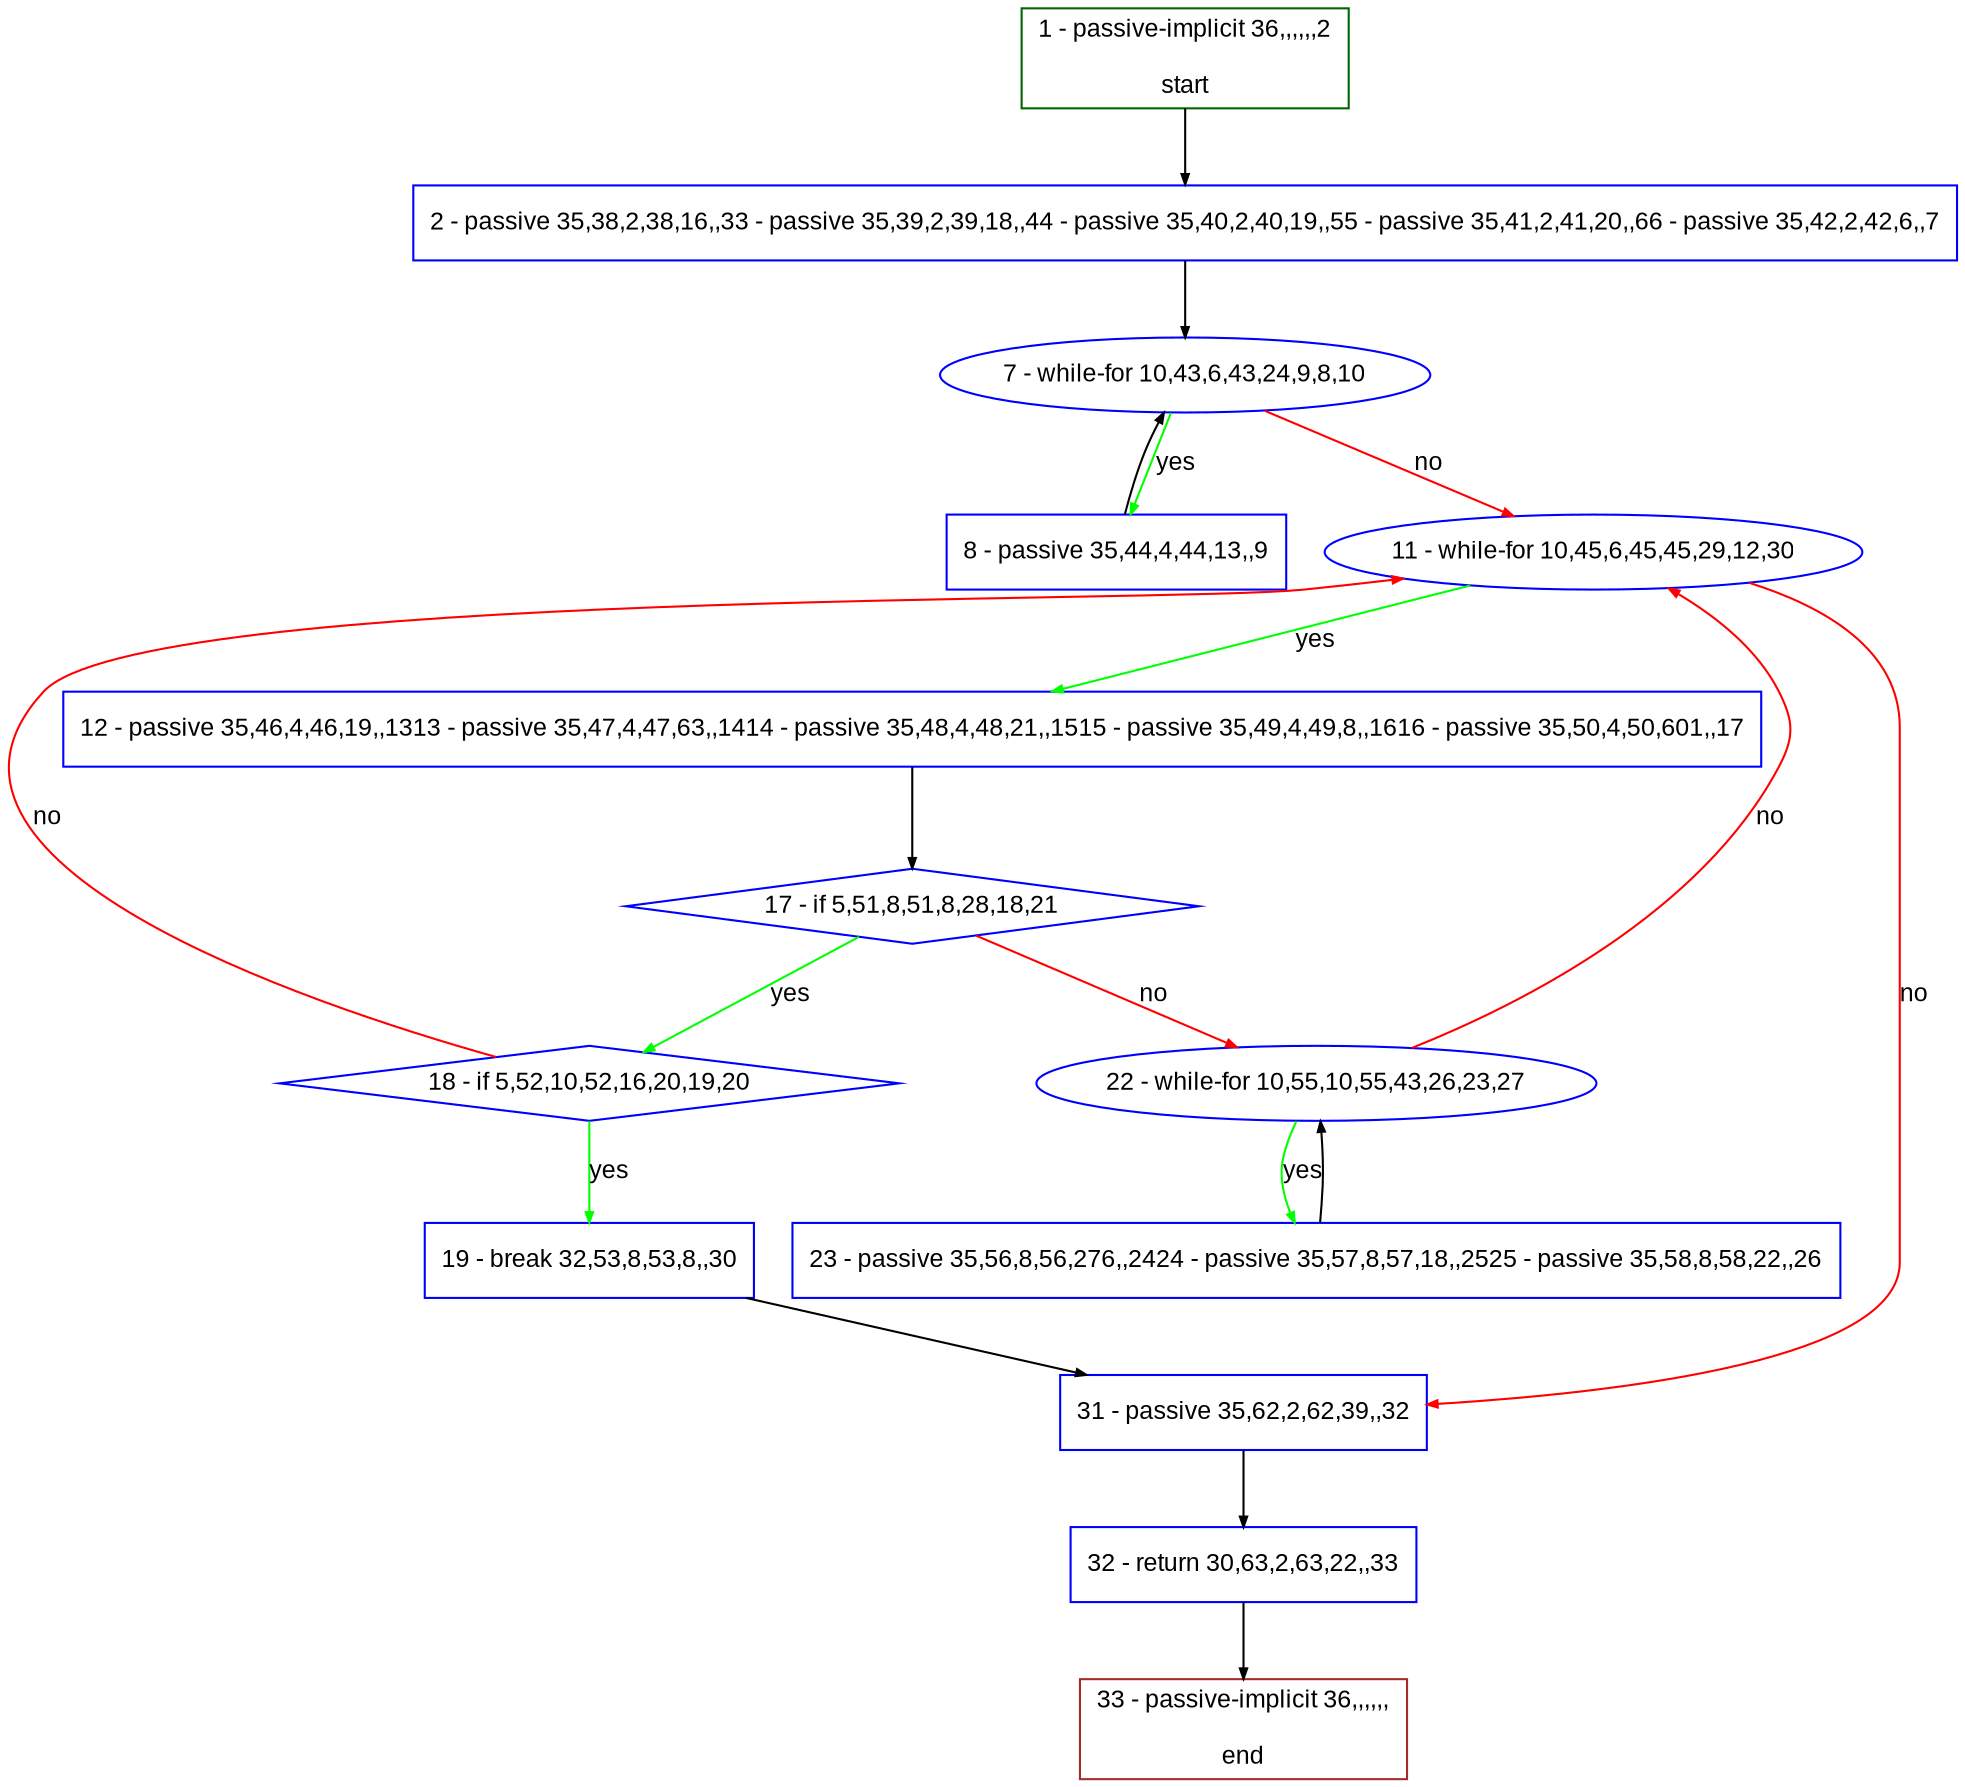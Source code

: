 digraph "" {
  graph [pack="true", label="", fontsize="12", packmode="clust", fontname="Arial", fillcolor="#FFFFCC", bgcolor="white", style="rounded,filled", compound="true"];
  node [node_initialized="no", label="", color="grey", fontsize="12", fillcolor="white", fontname="Arial", style="filled", shape="rectangle", compound="true", fixedsize="false"];
  edge [fontcolor="black", arrowhead="normal", arrowtail="none", arrowsize="0.5", ltail="", label="", color="black", fontsize="12", lhead="", fontname="Arial", dir="forward", compound="true"];
  __N1 [label="2 - passive 35,38,2,38,16,,33 - passive 35,39,2,39,18,,44 - passive 35,40,2,40,19,,55 - passive 35,41,2,41,20,,66 - passive 35,42,2,42,6,,7", color="#0000ff", fillcolor="#ffffff", style="filled", shape="box"];
  __N2 [label="1 - passive-implicit 36,,,,,,2\n\nstart", color="#006400", fillcolor="#ffffff", style="filled", shape="box"];
  __N3 [label="7 - while-for 10,43,6,43,24,9,8,10", color="#0000ff", fillcolor="#ffffff", style="filled", shape="oval"];
  __N4 [label="8 - passive 35,44,4,44,13,,9", color="#0000ff", fillcolor="#ffffff", style="filled", shape="box"];
  __N5 [label="11 - while-for 10,45,6,45,45,29,12,30", color="#0000ff", fillcolor="#ffffff", style="filled", shape="oval"];
  __N6 [label="12 - passive 35,46,4,46,19,,1313 - passive 35,47,4,47,63,,1414 - passive 35,48,4,48,21,,1515 - passive 35,49,4,49,8,,1616 - passive 35,50,4,50,601,,17", color="#0000ff", fillcolor="#ffffff", style="filled", shape="box"];
  __N7 [label="31 - passive 35,62,2,62,39,,32", color="#0000ff", fillcolor="#ffffff", style="filled", shape="box"];
  __N8 [label="17 - if 5,51,8,51,8,28,18,21", color="#0000ff", fillcolor="#ffffff", style="filled", shape="diamond"];
  __N9 [label="18 - if 5,52,10,52,16,20,19,20", color="#0000ff", fillcolor="#ffffff", style="filled", shape="diamond"];
  __N10 [label="22 - while-for 10,55,10,55,43,26,23,27", color="#0000ff", fillcolor="#ffffff", style="filled", shape="oval"];
  __N11 [label="19 - break 32,53,8,53,8,,30", color="#0000ff", fillcolor="#ffffff", style="filled", shape="box"];
  __N12 [label="23 - passive 35,56,8,56,276,,2424 - passive 35,57,8,57,18,,2525 - passive 35,58,8,58,22,,26", color="#0000ff", fillcolor="#ffffff", style="filled", shape="box"];
  __N13 [label="32 - return 30,63,2,63,22,,33", color="#0000ff", fillcolor="#ffffff", style="filled", shape="box"];
  __N14 [label="33 - passive-implicit 36,,,,,,\n\nend", color="#a52a2a", fillcolor="#ffffff", style="filled", shape="box"];
  __N2 -> __N1 [arrowhead="normal", arrowtail="none", color="#000000", label="", dir="forward"];
  __N1 -> __N3 [arrowhead="normal", arrowtail="none", color="#000000", label="", dir="forward"];
  __N3 -> __N4 [arrowhead="normal", arrowtail="none", color="#00ff00", label="yes", dir="forward"];
  __N4 -> __N3 [arrowhead="normal", arrowtail="none", color="#000000", label="", dir="forward"];
  __N3 -> __N5 [arrowhead="normal", arrowtail="none", color="#ff0000", label="no", dir="forward"];
  __N5 -> __N6 [arrowhead="normal", arrowtail="none", color="#00ff00", label="yes", dir="forward"];
  __N5 -> __N7 [arrowhead="normal", arrowtail="none", color="#ff0000", label="no", dir="forward"];
  __N6 -> __N8 [arrowhead="normal", arrowtail="none", color="#000000", label="", dir="forward"];
  __N8 -> __N9 [arrowhead="normal", arrowtail="none", color="#00ff00", label="yes", dir="forward"];
  __N8 -> __N10 [arrowhead="normal", arrowtail="none", color="#ff0000", label="no", dir="forward"];
  __N9 -> __N5 [arrowhead="normal", arrowtail="none", color="#ff0000", label="no", dir="forward"];
  __N9 -> __N11 [arrowhead="normal", arrowtail="none", color="#00ff00", label="yes", dir="forward"];
  __N11 -> __N7 [arrowhead="normal", arrowtail="none", color="#000000", label="", dir="forward"];
  __N10 -> __N5 [arrowhead="normal", arrowtail="none", color="#ff0000", label="no", dir="forward"];
  __N10 -> __N12 [arrowhead="normal", arrowtail="none", color="#00ff00", label="yes", dir="forward"];
  __N12 -> __N10 [arrowhead="normal", arrowtail="none", color="#000000", label="", dir="forward"];
  __N7 -> __N13 [arrowhead="normal", arrowtail="none", color="#000000", label="", dir="forward"];
  __N13 -> __N14 [arrowhead="normal", arrowtail="none", color="#000000", label="", dir="forward"];
}
